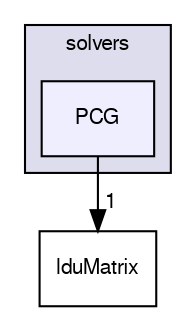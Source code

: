 digraph "src/OpenFOAM/matrices/lduMatrix/solvers/PCG" {
  bgcolor=transparent;
  compound=true
  node [ fontsize="10", fontname="FreeSans"];
  edge [ labelfontsize="10", labelfontname="FreeSans"];
  subgraph clusterdir_f03e085f4fe95c9b32f7b904515484f9 {
    graph [ bgcolor="#ddddee", pencolor="black", label="solvers" fontname="FreeSans", fontsize="10", URL="dir_f03e085f4fe95c9b32f7b904515484f9.html"]
  dir_9ddca40919c7b2a725368bb09447cb01 [shape=box, label="PCG", style="filled", fillcolor="#eeeeff", pencolor="black", URL="dir_9ddca40919c7b2a725368bb09447cb01.html"];
  }
  dir_1ce70feb2b06c30ebd4091245573b99e [shape=box label="lduMatrix" URL="dir_1ce70feb2b06c30ebd4091245573b99e.html"];
  dir_9ddca40919c7b2a725368bb09447cb01->dir_1ce70feb2b06c30ebd4091245573b99e [headlabel="1", labeldistance=1.5 headhref="dir_002012_001957.html"];
}
